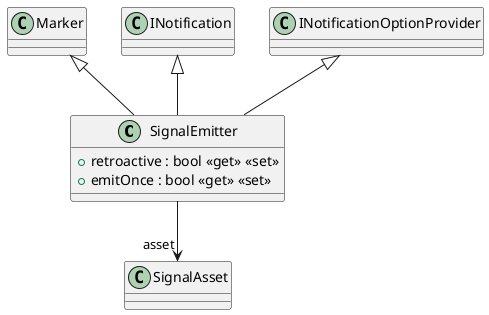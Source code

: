 @startuml
class SignalEmitter {
    + retroactive : bool <<get>> <<set>>
    + emitOnce : bool <<get>> <<set>>
}
Marker <|-- SignalEmitter
INotification <|-- SignalEmitter
INotificationOptionProvider <|-- SignalEmitter
SignalEmitter --> "asset" SignalAsset
@enduml
